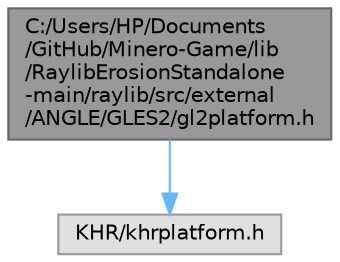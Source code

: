 digraph "C:/Users/HP/Documents/GitHub/Minero-Game/lib/RaylibErosionStandalone-main/raylib/src/external/ANGLE/GLES2/gl2platform.h"
{
 // LATEX_PDF_SIZE
  bgcolor="transparent";
  edge [fontname=Helvetica,fontsize=10,labelfontname=Helvetica,labelfontsize=10];
  node [fontname=Helvetica,fontsize=10,shape=box,height=0.2,width=0.4];
  Node1 [id="Node000001",label="C:/Users/HP/Documents\l/GitHub/Minero-Game/lib\l/RaylibErosionStandalone\l-main/raylib/src/external\l/ANGLE/GLES2/gl2platform.h",height=0.2,width=0.4,color="gray40", fillcolor="grey60", style="filled", fontcolor="black",tooltip=" "];
  Node1 -> Node2 [id="edge2_Node000001_Node000002",color="steelblue1",style="solid",tooltip=" "];
  Node2 [id="Node000002",label="KHR/khrplatform.h",height=0.2,width=0.4,color="grey60", fillcolor="#E0E0E0", style="filled",tooltip=" "];
}
